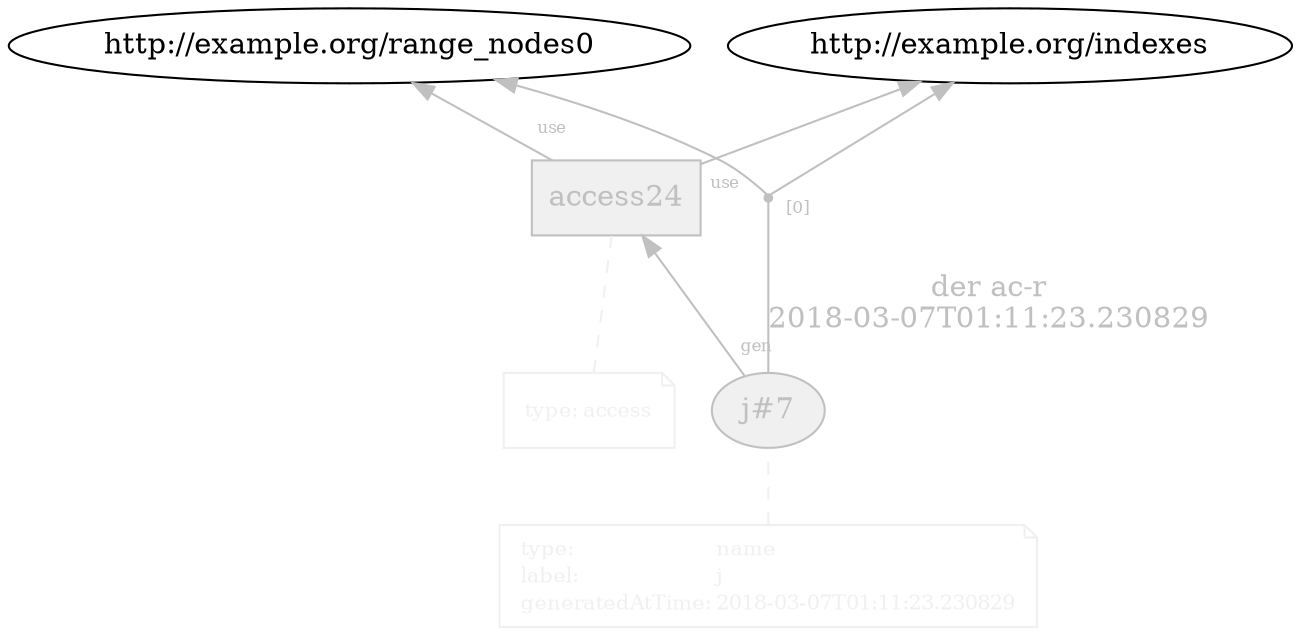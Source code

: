 digraph "PROV" { size="16,12"; rankdir="BT";
"http://example.org/j#7" [fillcolor="#F0F0F0",color="gray",style="filled",label="j#7",URL="http://example.org/j#7",fontcolor="gray"]
"-attrs0" [color="#F0F0F0",shape="note",fontsize="10",fontcolor="black",label=<<TABLE cellpadding="0" border="0">
	<TR>
	    <TD align="left"><font color="#F0F0F0">type:</font></TD>
	    <TD align="left"><font color="#F0F0F0">name</font></TD>
	</TR>
	<TR>
	    <TD align="left"><font color="#F0F0F0">label:</font></TD>
	    <TD align="left"><font color="#F0F0F0">j</font></TD>
	</TR>
	<TR>
	    <TD align="left"><font color="#F0F0F0">generatedAtTime:</font></TD>
	    <TD align="left"><font color="#F0F0F0">2018-03-07T01:11:23.230829</font></TD>
	</TR>
</TABLE>>]
"-attrs0" -> "http://example.org/j#7" [color="#F0F0F0",style="dashed",arrowhead="none"]
"http://example.org/access24" [fillcolor="#F0F0F0",color="gray",shape="polygon",sides="4",style="filled",label="access24",URL="http://example.org/access24",fontcolor="gray"]
"-attrs1" [color="#F0F0F0",shape="note",fontsize="10",fontcolor="black",label=<<TABLE cellpadding="0" border="0">
	<TR>
	    <TD align="left"><font color="#F0F0F0">type:</font></TD>
	    <TD align="left"><font color="#F0F0F0">access</font></TD>
	</TR>
</TABLE>>]
"-attrs1" -> "http://example.org/access24" [color="#F0F0F0",style="dashed",arrowhead="none"]
"http://example.org/access24" -> "http://example.org/range_nodes0" [labelfontsize="8",labeldistance="1.5",labelangle="60.0",rotation="20",taillabel="use",fontcolor="gray",color="gray"]
"bn0" [shape="point",label="",fontcolor="gray",color="gray"]
"http://example.org/j#7" -> "bn0" [arrowhead="none",label="der ac-r
2018-03-07T01:11:23.230829",color="gray",fontcolor="gray"]
"bn0" -> "http://example.org/indexes" [labelfontsize="8",labeldistance="1.5",labelangle="60.0",rotation="20",taillabel="[0]",fontcolor="gray",color="gray"]
"bn0" -> "http://example.org/range_nodes0" [color="gray",fontcolor="gray"]
"http://example.org/j#7" -> "http://example.org/access24" [labelfontsize="8",labeldistance="1.5",labelangle="60.0",rotation="20",taillabel="gen",fontcolor="gray",color="gray"]
"http://example.org/access24" -> "http://example.org/indexes" [labelfontsize="8",labeldistance="1.5",labelangle="60.0",rotation="20",taillabel="use",fontcolor="gray",color="gray"]
}